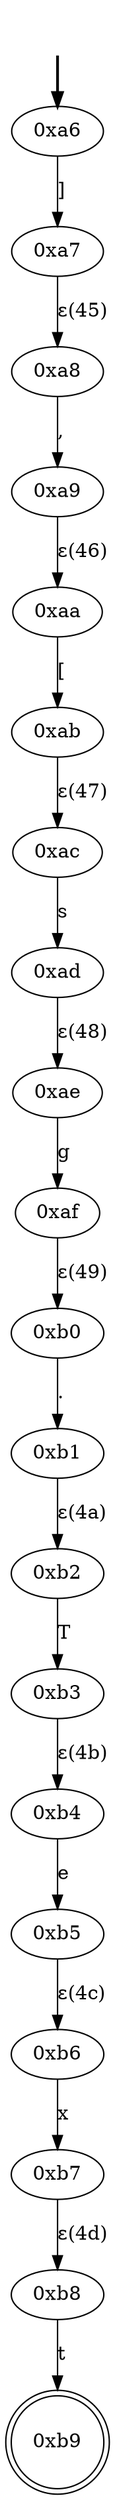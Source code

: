 digraph {
	fake [style=invisible]
	"0xa6" [root=true]
	"0xa7"
	"0xa8"
	"0xa9"
	"0xaa"
	"0xab"
	"0xac"
	"0xad"
	"0xae"
	"0xaf"
	"0xb0"
	"0xb1"
	"0xb2"
	"0xb3"
	"0xb4"
	"0xb5"
	"0xb6"
	"0xb7"
	"0xb8"
	"0xb9" [shape=doublecircle]
	fake -> "0xa6" [style=bold]
	"0xa6" -> "0xa7" [label="]"]
	"0xa8" -> "0xa9" [label=","]
	"0xa7" -> "0xa8" [label="ε(45)"]
	"0xaa" -> "0xab" [label="["]
	"0xa9" -> "0xaa" [label="ε(46)"]
	"0xac" -> "0xad" [label=s]
	"0xab" -> "0xac" [label="ε(47)"]
	"0xae" -> "0xaf" [label=g]
	"0xad" -> "0xae" [label="ε(48)"]
	"0xb0" -> "0xb1" [label="."]
	"0xaf" -> "0xb0" [label="ε(49)"]
	"0xb2" -> "0xb3" [label=T]
	"0xb1" -> "0xb2" [label="ε(4a)"]
	"0xb4" -> "0xb5" [label=e]
	"0xb3" -> "0xb4" [label="ε(4b)"]
	"0xb6" -> "0xb7" [label=x]
	"0xb5" -> "0xb6" [label="ε(4c)"]
	"0xb8" -> "0xb9" [label=t]
	"0xb7" -> "0xb8" [label="ε(4d)"]
}
